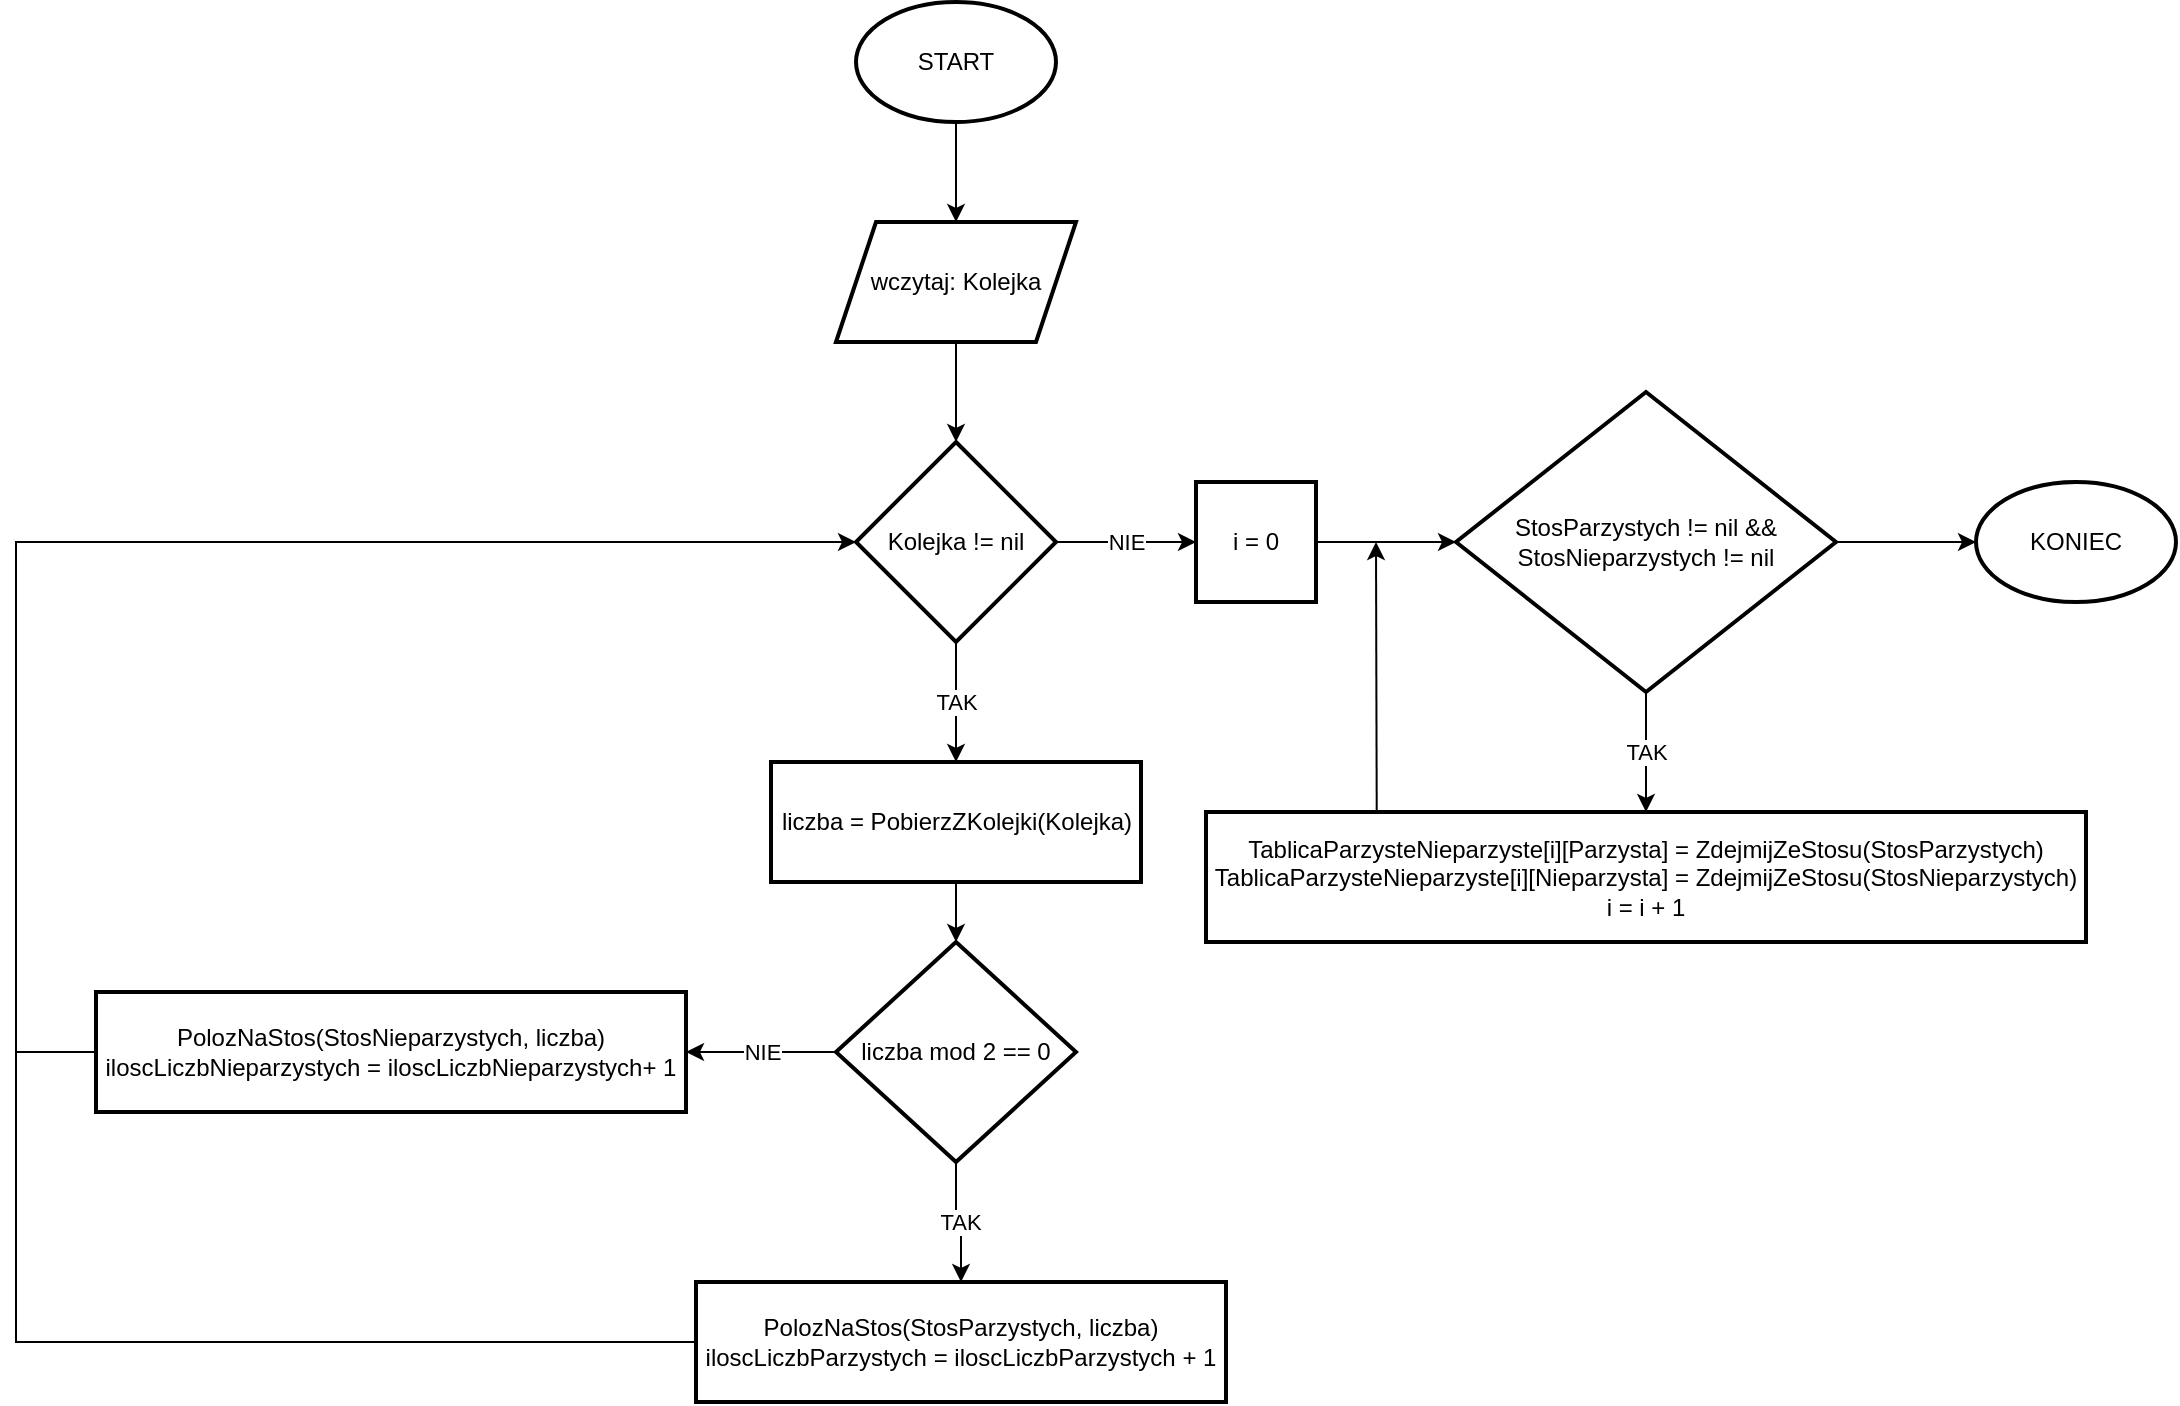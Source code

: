 <mxfile version="21.3.7" type="github">
  <diagram name="Strona-1" id="uGcpRZU6NgpHU1xebrsN">
    <mxGraphModel dx="1450" dy="573" grid="1" gridSize="10" guides="1" tooltips="1" connect="1" arrows="1" fold="1" page="0" pageScale="1" pageWidth="827" pageHeight="1169" background="none" math="0" shadow="0">
      <root>
        <mxCell id="0" />
        <mxCell id="1" parent="0" />
        <mxCell id="SnsUbLCSZcXVaI-WfpS3-2" value="" style="edgeStyle=orthogonalEdgeStyle;rounded=0;orthogonalLoop=1;jettySize=auto;html=1;" edge="1" parent="1" source="ti8bBpOAtPQ81vVUXoVw-1" target="SnsUbLCSZcXVaI-WfpS3-1">
          <mxGeometry relative="1" as="geometry" />
        </mxCell>
        <mxCell id="ti8bBpOAtPQ81vVUXoVw-1" value="START" style="strokeWidth=2;html=1;shape=mxgraph.flowchart.start_1;whiteSpace=wrap;" parent="1" vertex="1">
          <mxGeometry x="140" y="60" width="100" height="60" as="geometry" />
        </mxCell>
        <mxCell id="tffMLPbtxx34B7XqvIBA-7" value="TAK" style="edgeStyle=orthogonalEdgeStyle;rounded=0;orthogonalLoop=1;jettySize=auto;html=1;" parent="1" source="ti8bBpOAtPQ81vVUXoVw-8" target="tffMLPbtxx34B7XqvIBA-6" edge="1">
          <mxGeometry relative="1" as="geometry" />
        </mxCell>
        <mxCell id="tffMLPbtxx34B7XqvIBA-32" value="NIE" style="edgeStyle=none;rounded=0;orthogonalLoop=1;jettySize=auto;html=1;" parent="1" source="ti8bBpOAtPQ81vVUXoVw-8" target="tffMLPbtxx34B7XqvIBA-31" edge="1">
          <mxGeometry relative="1" as="geometry" />
        </mxCell>
        <mxCell id="ti8bBpOAtPQ81vVUXoVw-8" value="Kolejka != nil" style="rhombus;whiteSpace=wrap;html=1;strokeWidth=2;" parent="1" vertex="1">
          <mxGeometry x="140" y="280" width="100" height="100" as="geometry" />
        </mxCell>
        <mxCell id="tffMLPbtxx34B7XqvIBA-9" value="" style="edgeStyle=orthogonalEdgeStyle;rounded=0;orthogonalLoop=1;jettySize=auto;html=1;" parent="1" source="tffMLPbtxx34B7XqvIBA-6" target="tffMLPbtxx34B7XqvIBA-8" edge="1">
          <mxGeometry relative="1" as="geometry" />
        </mxCell>
        <mxCell id="tffMLPbtxx34B7XqvIBA-6" value="liczba =&amp;nbsp;PobierzZKolejki(Kolejka)" style="whiteSpace=wrap;html=1;strokeWidth=2;" parent="1" vertex="1">
          <mxGeometry x="97.5" y="440" width="185" height="60" as="geometry" />
        </mxCell>
        <mxCell id="tffMLPbtxx34B7XqvIBA-15" value="TAK" style="edgeStyle=orthogonalEdgeStyle;rounded=0;orthogonalLoop=1;jettySize=auto;html=1;" parent="1" source="tffMLPbtxx34B7XqvIBA-8" target="tffMLPbtxx34B7XqvIBA-14" edge="1">
          <mxGeometry relative="1" as="geometry" />
        </mxCell>
        <mxCell id="tffMLPbtxx34B7XqvIBA-18" value="NIE" style="edgeStyle=orthogonalEdgeStyle;rounded=0;orthogonalLoop=1;jettySize=auto;html=1;" parent="1" source="tffMLPbtxx34B7XqvIBA-8" target="tffMLPbtxx34B7XqvIBA-17" edge="1">
          <mxGeometry relative="1" as="geometry" />
        </mxCell>
        <mxCell id="tffMLPbtxx34B7XqvIBA-8" value="liczba mod 2 == 0" style="rhombus;whiteSpace=wrap;html=1;strokeWidth=2;" parent="1" vertex="1">
          <mxGeometry x="130" y="530" width="120" height="110" as="geometry" />
        </mxCell>
        <mxCell id="tffMLPbtxx34B7XqvIBA-28" style="edgeStyle=none;rounded=0;orthogonalLoop=1;jettySize=auto;html=1;exitX=0;exitY=0.5;exitDx=0;exitDy=0;entryX=0;entryY=0.5;entryDx=0;entryDy=0;" parent="1" source="tffMLPbtxx34B7XqvIBA-14" edge="1" target="ti8bBpOAtPQ81vVUXoVw-8">
          <mxGeometry relative="1" as="geometry">
            <mxPoint x="190" y="250" as="targetPoint" />
            <Array as="points">
              <mxPoint x="-280" y="730" />
              <mxPoint x="-280" y="590" />
              <mxPoint x="-280" y="330" />
            </Array>
          </mxGeometry>
        </mxCell>
        <mxCell id="tffMLPbtxx34B7XqvIBA-14" value="PolozNaStos(StosParzystych, liczba)&lt;br&gt;iloscLiczbParzystych = iloscLiczbParzystych + 1" style="whiteSpace=wrap;html=1;strokeWidth=2;" parent="1" vertex="1">
          <mxGeometry x="60" y="700" width="265" height="60" as="geometry" />
        </mxCell>
        <mxCell id="tffMLPbtxx34B7XqvIBA-16" style="edgeStyle=orthogonalEdgeStyle;rounded=0;orthogonalLoop=1;jettySize=auto;html=1;exitX=0.5;exitY=1;exitDx=0;exitDy=0;" parent="1" edge="1">
          <mxGeometry relative="1" as="geometry">
            <mxPoint x="350" y="615" as="sourcePoint" />
            <mxPoint x="350" y="615" as="targetPoint" />
          </mxGeometry>
        </mxCell>
        <mxCell id="tffMLPbtxx34B7XqvIBA-17" value="PolozNaStos(StosNieparzystych, liczba)&lt;br&gt;iloscLiczbNieparzystych = iloscLiczbNieparzystych+ 1" style="whiteSpace=wrap;html=1;strokeWidth=2;" parent="1" vertex="1">
          <mxGeometry x="-240" y="555" width="295" height="60" as="geometry" />
        </mxCell>
        <mxCell id="tffMLPbtxx34B7XqvIBA-30" value="" style="endArrow=none;html=1;rounded=0;exitX=0;exitY=0.5;exitDx=0;exitDy=0;" parent="1" source="tffMLPbtxx34B7XqvIBA-17" edge="1">
          <mxGeometry width="50" height="50" relative="1" as="geometry">
            <mxPoint x="120" y="640" as="sourcePoint" />
            <mxPoint x="-280" y="585" as="targetPoint" />
          </mxGeometry>
        </mxCell>
        <mxCell id="tffMLPbtxx34B7XqvIBA-34" value="" style="edgeStyle=none;rounded=0;orthogonalLoop=1;jettySize=auto;html=1;" parent="1" source="tffMLPbtxx34B7XqvIBA-31" target="tffMLPbtxx34B7XqvIBA-33" edge="1">
          <mxGeometry relative="1" as="geometry" />
        </mxCell>
        <mxCell id="tffMLPbtxx34B7XqvIBA-31" value="i = 0" style="whiteSpace=wrap;html=1;strokeWidth=2;" parent="1" vertex="1">
          <mxGeometry x="310" y="300" width="60" height="60" as="geometry" />
        </mxCell>
        <mxCell id="tffMLPbtxx34B7XqvIBA-36" value="TAK" style="edgeStyle=none;rounded=0;orthogonalLoop=1;jettySize=auto;html=1;exitX=0.5;exitY=1;exitDx=0;exitDy=0;entryX=0.5;entryY=0;entryDx=0;entryDy=0;" parent="1" source="tffMLPbtxx34B7XqvIBA-33" target="tffMLPbtxx34B7XqvIBA-35" edge="1">
          <mxGeometry relative="1" as="geometry" />
        </mxCell>
        <mxCell id="tffMLPbtxx34B7XqvIBA-40" style="edgeStyle=none;rounded=0;orthogonalLoop=1;jettySize=auto;html=1;exitX=1;exitY=0.5;exitDx=0;exitDy=0;entryX=0;entryY=0.5;entryDx=0;entryDy=0;entryPerimeter=0;" parent="1" source="tffMLPbtxx34B7XqvIBA-33" target="tffMLPbtxx34B7XqvIBA-39" edge="1">
          <mxGeometry relative="1" as="geometry" />
        </mxCell>
        <mxCell id="tffMLPbtxx34B7XqvIBA-33" value="StosParzystych != nil &amp;amp;&amp;amp; StosNieparzystych != nil" style="rhombus;whiteSpace=wrap;html=1;strokeWidth=2;" parent="1" vertex="1">
          <mxGeometry x="440" y="255" width="190" height="150" as="geometry" />
        </mxCell>
        <mxCell id="tffMLPbtxx34B7XqvIBA-37" style="edgeStyle=none;rounded=0;orthogonalLoop=1;jettySize=auto;html=1;exitX=0.194;exitY=0.025;exitDx=0;exitDy=0;exitPerimeter=0;" parent="1" source="tffMLPbtxx34B7XqvIBA-35" edge="1">
          <mxGeometry relative="1" as="geometry">
            <mxPoint x="400" y="330" as="targetPoint" />
          </mxGeometry>
        </mxCell>
        <mxCell id="tffMLPbtxx34B7XqvIBA-35" value="&lt;div style=&quot;line-height: 120%;&quot;&gt;TablicaParzysteNieparzyste[i][Parzysta] = ZdejmijZeStosu(StosParzystych)&lt;/div&gt;TablicaParzysteNieparzyste[i][Nieparzysta] = ZdejmijZeStosu(StosNieparzystych)&lt;br&gt;i = i + 1" style="whiteSpace=wrap;html=1;strokeWidth=2;align=center;" parent="1" vertex="1">
          <mxGeometry x="315" y="465" width="440" height="65" as="geometry" />
        </mxCell>
        <mxCell id="tffMLPbtxx34B7XqvIBA-39" value="KONIEC" style="strokeWidth=2;html=1;shape=mxgraph.flowchart.start_1;whiteSpace=wrap;" parent="1" vertex="1">
          <mxGeometry x="700" y="300" width="100" height="60" as="geometry" />
        </mxCell>
        <mxCell id="SnsUbLCSZcXVaI-WfpS3-3" style="edgeStyle=orthogonalEdgeStyle;rounded=0;orthogonalLoop=1;jettySize=auto;html=1;exitX=0.5;exitY=1;exitDx=0;exitDy=0;" edge="1" parent="1" source="SnsUbLCSZcXVaI-WfpS3-1" target="ti8bBpOAtPQ81vVUXoVw-8">
          <mxGeometry relative="1" as="geometry" />
        </mxCell>
        <mxCell id="SnsUbLCSZcXVaI-WfpS3-1" value="wczytaj: Kolejka" style="shape=parallelogram;perimeter=parallelogramPerimeter;whiteSpace=wrap;html=1;fixedSize=1;strokeWidth=2;" vertex="1" parent="1">
          <mxGeometry x="130" y="170" width="120" height="60" as="geometry" />
        </mxCell>
      </root>
    </mxGraphModel>
  </diagram>
</mxfile>
